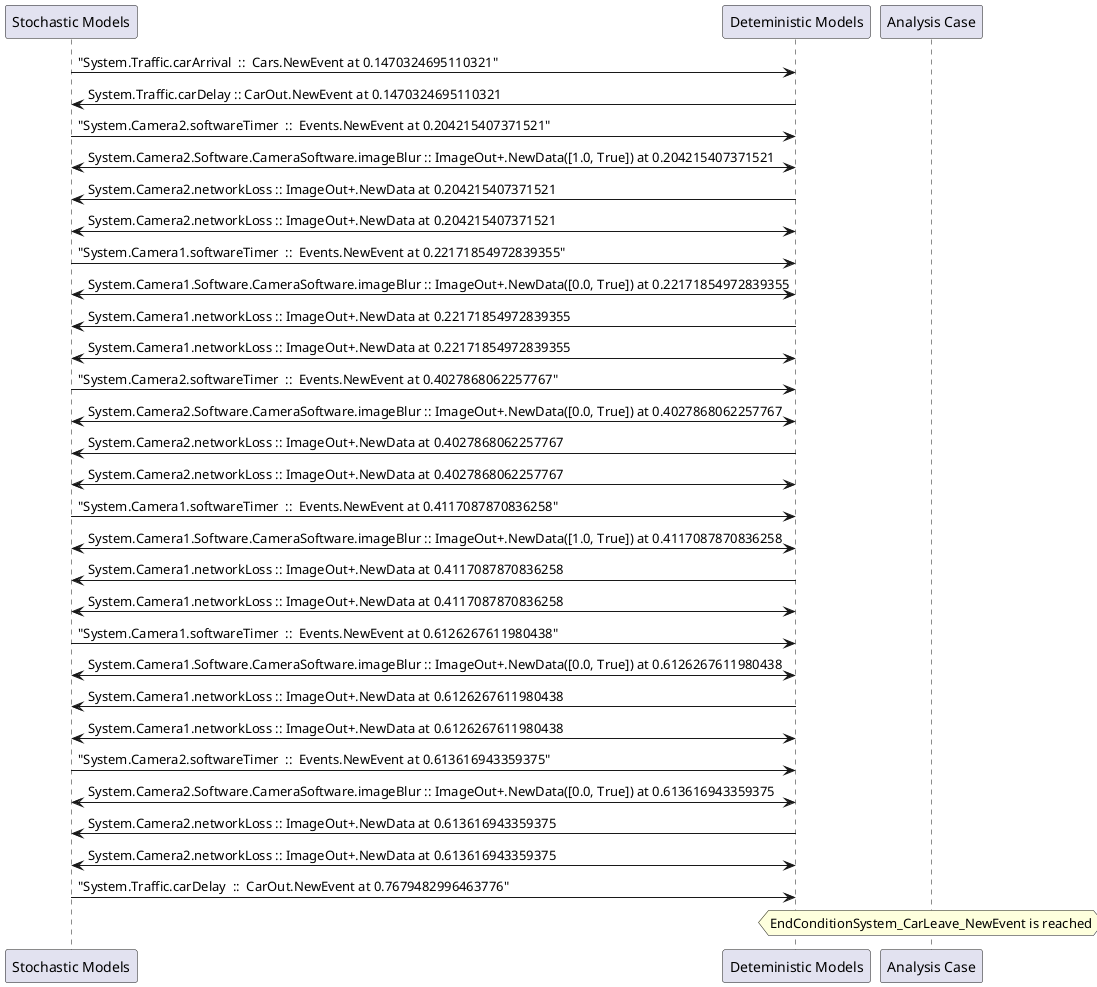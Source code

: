 
	@startuml
	participant "Stochastic Models" as stochmodel
	participant "Deteministic Models" as detmodel
	participant "Analysis Case" as analysis
	{39528_stop} stochmodel -> detmodel : "System.Traffic.carArrival  ::  Cars.NewEvent at 0.1470324695110321"
{39533_start} detmodel -> stochmodel : System.Traffic.carDelay :: CarOut.NewEvent at 0.1470324695110321
{39513_stop} stochmodel -> detmodel : "System.Camera2.softwareTimer  ::  Events.NewEvent at 0.204215407371521"
detmodel <-> stochmodel : System.Camera2.Software.CameraSoftware.imageBlur :: ImageOut+.NewData([1.0, True]) at 0.204215407371521
detmodel -> stochmodel : System.Camera2.networkLoss :: ImageOut+.NewData at 0.204215407371521
detmodel <-> stochmodel : System.Camera2.networkLoss :: ImageOut+.NewData at 0.204215407371521
{39497_stop} stochmodel -> detmodel : "System.Camera1.softwareTimer  ::  Events.NewEvent at 0.22171854972839355"
detmodel <-> stochmodel : System.Camera1.Software.CameraSoftware.imageBlur :: ImageOut+.NewData([0.0, True]) at 0.22171854972839355
detmodel -> stochmodel : System.Camera1.networkLoss :: ImageOut+.NewData at 0.22171854972839355
detmodel <-> stochmodel : System.Camera1.networkLoss :: ImageOut+.NewData at 0.22171854972839355
{39514_stop} stochmodel -> detmodel : "System.Camera2.softwareTimer  ::  Events.NewEvent at 0.4027868062257767"
detmodel <-> stochmodel : System.Camera2.Software.CameraSoftware.imageBlur :: ImageOut+.NewData([0.0, True]) at 0.4027868062257767
detmodel -> stochmodel : System.Camera2.networkLoss :: ImageOut+.NewData at 0.4027868062257767
detmodel <-> stochmodel : System.Camera2.networkLoss :: ImageOut+.NewData at 0.4027868062257767
{39498_stop} stochmodel -> detmodel : "System.Camera1.softwareTimer  ::  Events.NewEvent at 0.4117087870836258"
detmodel <-> stochmodel : System.Camera1.Software.CameraSoftware.imageBlur :: ImageOut+.NewData([1.0, True]) at 0.4117087870836258
detmodel -> stochmodel : System.Camera1.networkLoss :: ImageOut+.NewData at 0.4117087870836258
detmodel <-> stochmodel : System.Camera1.networkLoss :: ImageOut+.NewData at 0.4117087870836258
{39499_stop} stochmodel -> detmodel : "System.Camera1.softwareTimer  ::  Events.NewEvent at 0.6126267611980438"
detmodel <-> stochmodel : System.Camera1.Software.CameraSoftware.imageBlur :: ImageOut+.NewData([0.0, True]) at 0.6126267611980438
detmodel -> stochmodel : System.Camera1.networkLoss :: ImageOut+.NewData at 0.6126267611980438
detmodel <-> stochmodel : System.Camera1.networkLoss :: ImageOut+.NewData at 0.6126267611980438
{39515_stop} stochmodel -> detmodel : "System.Camera2.softwareTimer  ::  Events.NewEvent at 0.613616943359375"
detmodel <-> stochmodel : System.Camera2.Software.CameraSoftware.imageBlur :: ImageOut+.NewData([0.0, True]) at 0.613616943359375
detmodel -> stochmodel : System.Camera2.networkLoss :: ImageOut+.NewData at 0.613616943359375
detmodel <-> stochmodel : System.Camera2.networkLoss :: ImageOut+.NewData at 0.613616943359375
{39533_stop} stochmodel -> detmodel : "System.Traffic.carDelay  ::  CarOut.NewEvent at 0.7679482996463776"
{39533_start} <-> {39533_stop} : delay
hnote over analysis 
EndConditionSystem_CarLeave_NewEvent is reached
endnote
@enduml